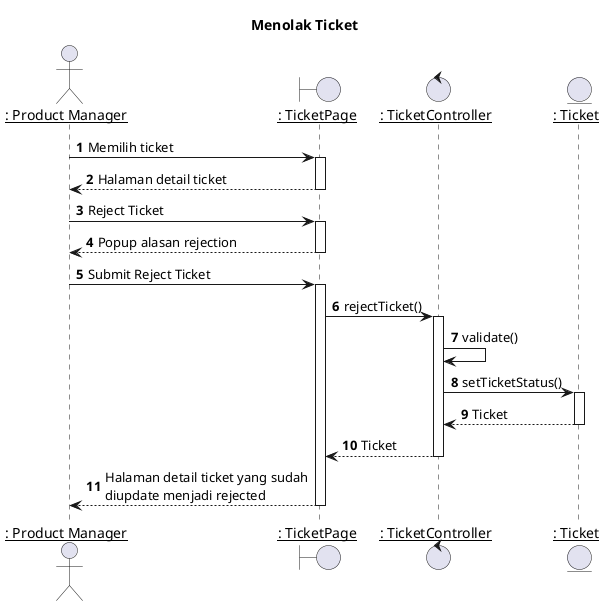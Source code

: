 @startuml Menolak Ticket

title "Menolak Ticket"

actor IPM as "__: Product Manager__"
boundary TicketPage as "__: TicketPage__"
control TicketController as "__: TicketController__"
entity Ticket as "__: Ticket__"

autonumber 1
'list
IPM -> TicketPage: Memilih ticket
activate TicketPage

TicketPage --> IPM: Halaman detail ticket
deactivate TicketPage


IPM -> TicketPage: Reject Ticket
activate TicketPage

TicketPage --> IPM: Popup alasan rejection
deactivate TicketPage

IPM -> TicketPage: Submit Reject Ticket
activate TicketPage


TicketPage -> TicketController: rejectTicket()
activate TicketController

TicketController -> TicketController: validate()

TicketController -> Ticket: setTicketStatus()
activate Ticket

Ticket --> TicketController : Ticket
deactivate Ticket

TicketController --> TicketPage : Ticket
deactivate TicketController

TicketPage --> IPM : Halaman detail ticket yang sudah\ndiupdate menjadi rejected
deactivate TicketPage


@enduml
